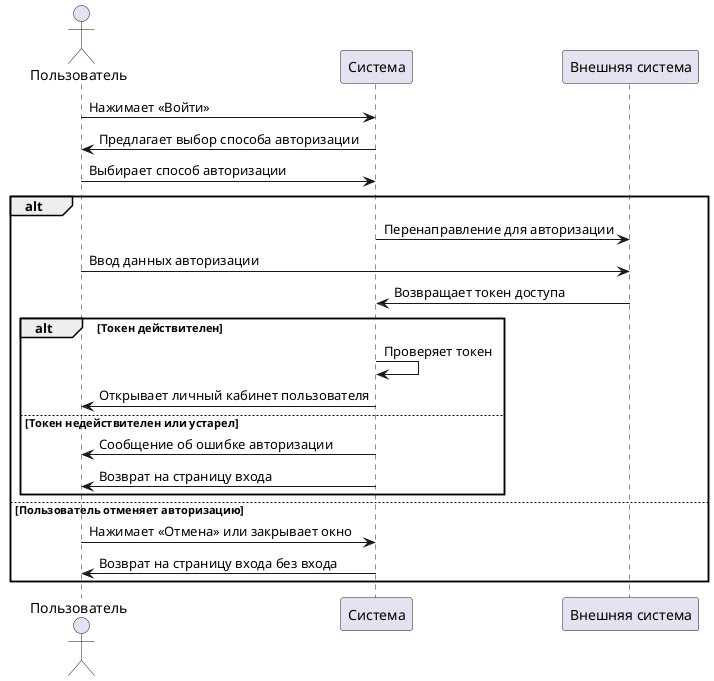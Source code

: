 @startuml
actor Пользователь
participant Система
participant "Внешняя система" as ВнешняяСистема

Пользователь -> Система : Нажимает «Войти»
Система -> Пользователь : Предлагает выбор способа авторизации
Пользователь -> Система : Выбирает способ авторизации

alt 
  Система -> ВнешняяСистема : Перенаправление для авторизации
  Пользователь -> ВнешняяСистема : Ввод данных авторизации
  ВнешняяСистема -> Система : Возвращает токен доступа

  alt Токен действителен
    Система -> Система : Проверяет токен
    Система -> Пользователь : Открывает личный кабинет пользователя
  else Токен недействителен или устарел
    Система -> Пользователь : Сообщение об ошибке авторизации
    Система -> Пользователь : Возврат на страницу входа
  end

else Пользователь отменяет авторизацию
  Пользователь -> Система : Нажимает «Отмена» или закрывает окно
  Система -> Пользователь : Возврат на страницу входа без входа
end

@enduml

